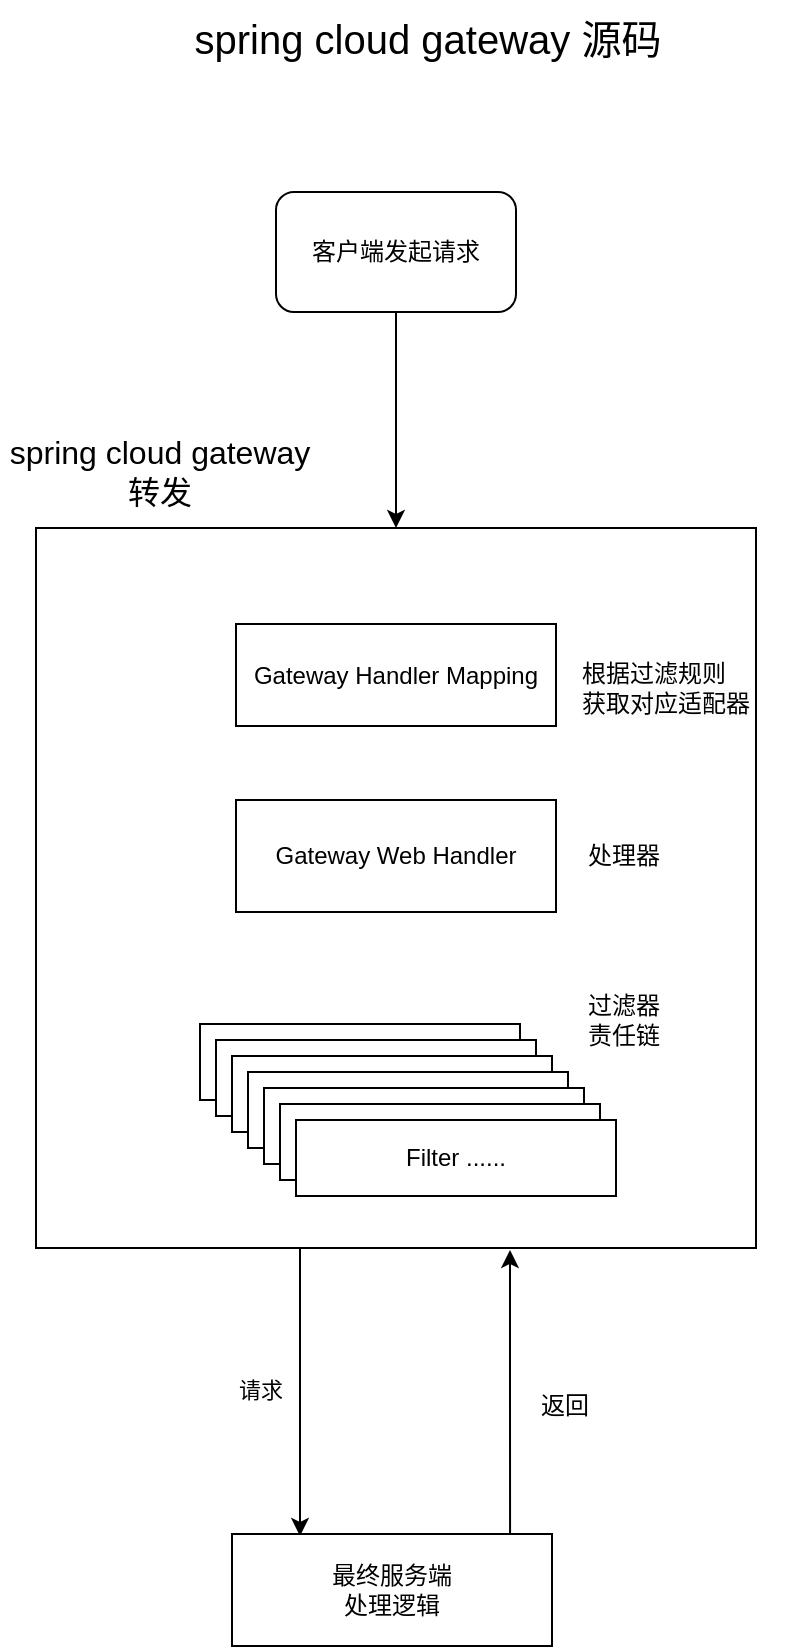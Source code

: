 <mxfile version="24.6.4" type="github">
  <diagram name="第 1 页" id="H3rkJcEj338JZq8r3_St">
    <mxGraphModel dx="954" dy="617" grid="1" gridSize="8" guides="1" tooltips="1" connect="1" arrows="1" fold="1" page="1" pageScale="1" pageWidth="827" pageHeight="1169" math="0" shadow="0">
      <root>
        <mxCell id="0" />
        <mxCell id="1" parent="0" />
        <mxCell id="rggu2RhGOUVgy3bwYuPT-10" value="" style="whiteSpace=wrap;html=1;aspect=fixed;" vertex="1" parent="1">
          <mxGeometry x="218" y="304" width="360" height="360" as="geometry" />
        </mxCell>
        <mxCell id="rggu2RhGOUVgy3bwYuPT-2" value="spring cloud gateway 源码" style="text;html=1;align=center;verticalAlign=middle;whiteSpace=wrap;rounded=0;fontSize=20;" vertex="1" parent="1">
          <mxGeometry x="235" y="40" width="358" height="38" as="geometry" />
        </mxCell>
        <mxCell id="rggu2RhGOUVgy3bwYuPT-8" style="edgeStyle=orthogonalEdgeStyle;rounded=0;orthogonalLoop=1;jettySize=auto;html=1;exitX=0.5;exitY=1;exitDx=0;exitDy=0;fontSize=12;" edge="1" parent="1" source="rggu2RhGOUVgy3bwYuPT-7" target="rggu2RhGOUVgy3bwYuPT-10">
          <mxGeometry relative="1" as="geometry">
            <mxPoint x="380" y="288" as="targetPoint" />
          </mxGeometry>
        </mxCell>
        <mxCell id="rggu2RhGOUVgy3bwYuPT-7" value="客户端发起请求" style="rounded=1;whiteSpace=wrap;html=1;" vertex="1" parent="1">
          <mxGeometry x="338" y="136" width="120" height="60" as="geometry" />
        </mxCell>
        <mxCell id="rggu2RhGOUVgy3bwYuPT-29" style="edgeStyle=orthogonalEdgeStyle;rounded=0;orthogonalLoop=1;jettySize=auto;html=1;exitX=0.5;exitY=1;exitDx=0;exitDy=0;" edge="1" parent="1">
          <mxGeometry relative="1" as="geometry">
            <mxPoint x="350" y="664" as="sourcePoint" />
            <mxPoint x="350" y="808" as="targetPoint" />
            <Array as="points">
              <mxPoint x="350" y="720" />
              <mxPoint x="350" y="720" />
            </Array>
          </mxGeometry>
        </mxCell>
        <mxCell id="rggu2RhGOUVgy3bwYuPT-34" value="请求" style="edgeLabel;html=1;align=center;verticalAlign=middle;resizable=0;points=[];" vertex="1" connectable="0" parent="rggu2RhGOUVgy3bwYuPT-29">
          <mxGeometry x="-0.25" y="1" relative="1" as="geometry">
            <mxPoint x="-21" y="17" as="offset" />
          </mxGeometry>
        </mxCell>
        <mxCell id="rggu2RhGOUVgy3bwYuPT-12" value="spring cloud gateway&lt;div style=&quot;font-size: 16px;&quot;&gt;转发&lt;/div&gt;" style="text;html=1;align=center;verticalAlign=middle;whiteSpace=wrap;rounded=0;fontSize=16;" vertex="1" parent="1">
          <mxGeometry x="200" y="256" width="160" height="40" as="geometry" />
        </mxCell>
        <mxCell id="rggu2RhGOUVgy3bwYuPT-13" value="Gateway Handler Mapping" style="rounded=0;whiteSpace=wrap;html=1;" vertex="1" parent="1">
          <mxGeometry x="318" y="352" width="160" height="51" as="geometry" />
        </mxCell>
        <mxCell id="rggu2RhGOUVgy3bwYuPT-14" value="&lt;div&gt;根据过滤规则&lt;/div&gt;&lt;span style=&quot;color: rgb(0, 0, 0); font-family: Helvetica; font-size: 12px; font-style: normal; font-variant-ligatures: normal; font-variant-caps: normal; font-weight: 400; letter-spacing: normal; orphans: 2; text-indent: 0px; text-transform: none; widows: 2; word-spacing: 0px; -webkit-text-stroke-width: 0px; white-space: normal; background-color: rgb(251, 251, 251); text-decoration-thickness: initial; text-decoration-style: initial; text-decoration-color: initial; float: none; display: inline !important;&quot;&gt;获取对应适配器&lt;/span&gt;" style="text;html=1;align=left;verticalAlign=middle;whiteSpace=wrap;rounded=0;" vertex="1" parent="1">
          <mxGeometry x="489" y="368" width="104" height="32" as="geometry" />
        </mxCell>
        <mxCell id="rggu2RhGOUVgy3bwYuPT-18" value="Gateway Web Handler" style="rounded=0;whiteSpace=wrap;html=1;" vertex="1" parent="1">
          <mxGeometry x="318" y="440" width="160" height="56" as="geometry" />
        </mxCell>
        <mxCell id="rggu2RhGOUVgy3bwYuPT-19" value="处理器" style="text;html=1;align=left;verticalAlign=middle;whiteSpace=wrap;rounded=0;" vertex="1" parent="1">
          <mxGeometry x="492" y="458" width="80" height="20" as="geometry" />
        </mxCell>
        <mxCell id="rggu2RhGOUVgy3bwYuPT-20" value="Filter ......" style="rounded=0;whiteSpace=wrap;html=1;" vertex="1" parent="1">
          <mxGeometry x="300" y="552" width="160" height="38" as="geometry" />
        </mxCell>
        <mxCell id="rggu2RhGOUVgy3bwYuPT-21" value="Filter ......" style="rounded=0;whiteSpace=wrap;html=1;" vertex="1" parent="1">
          <mxGeometry x="308" y="560" width="160" height="38" as="geometry" />
        </mxCell>
        <mxCell id="rggu2RhGOUVgy3bwYuPT-22" value="Filter ......" style="rounded=0;whiteSpace=wrap;html=1;" vertex="1" parent="1">
          <mxGeometry x="316" y="568" width="160" height="38" as="geometry" />
        </mxCell>
        <mxCell id="rggu2RhGOUVgy3bwYuPT-23" value="Filter ......" style="rounded=0;whiteSpace=wrap;html=1;" vertex="1" parent="1">
          <mxGeometry x="324" y="576" width="160" height="38" as="geometry" />
        </mxCell>
        <mxCell id="rggu2RhGOUVgy3bwYuPT-24" value="Filter ......" style="rounded=0;whiteSpace=wrap;html=1;" vertex="1" parent="1">
          <mxGeometry x="332" y="584" width="160" height="38" as="geometry" />
        </mxCell>
        <mxCell id="rggu2RhGOUVgy3bwYuPT-25" value="Filter ......" style="rounded=0;whiteSpace=wrap;html=1;" vertex="1" parent="1">
          <mxGeometry x="340" y="592" width="160" height="38" as="geometry" />
        </mxCell>
        <mxCell id="rggu2RhGOUVgy3bwYuPT-26" value="Filter ......" style="rounded=0;whiteSpace=wrap;html=1;" vertex="1" parent="1">
          <mxGeometry x="348" y="600" width="160" height="38" as="geometry" />
        </mxCell>
        <mxCell id="rggu2RhGOUVgy3bwYuPT-27" value="过滤器&lt;div&gt;责任链&lt;/div&gt;" style="text;html=1;align=left;verticalAlign=middle;whiteSpace=wrap;rounded=0;" vertex="1" parent="1">
          <mxGeometry x="492" y="532" width="56" height="36" as="geometry" />
        </mxCell>
        <mxCell id="rggu2RhGOUVgy3bwYuPT-28" value="最终服务端&lt;div&gt;处理逻辑&lt;/div&gt;" style="rounded=0;whiteSpace=wrap;html=1;" vertex="1" parent="1">
          <mxGeometry x="316" y="807" width="160" height="56" as="geometry" />
        </mxCell>
        <mxCell id="rggu2RhGOUVgy3bwYuPT-31" style="edgeStyle=orthogonalEdgeStyle;rounded=0;orthogonalLoop=1;jettySize=auto;html=1;exitX=0.869;exitY=0;exitDx=0;exitDy=0;exitPerimeter=0;" edge="1" parent="1" source="rggu2RhGOUVgy3bwYuPT-28">
          <mxGeometry relative="1" as="geometry">
            <mxPoint x="434" y="807" as="sourcePoint" />
            <mxPoint x="455" y="665" as="targetPoint" />
          </mxGeometry>
        </mxCell>
        <mxCell id="rggu2RhGOUVgy3bwYuPT-32" value="返回" style="text;html=1;align=center;verticalAlign=middle;resizable=0;points=[];autosize=1;strokeColor=none;fillColor=none;" vertex="1" parent="1">
          <mxGeometry x="458" y="727" width="48" height="32" as="geometry" />
        </mxCell>
      </root>
    </mxGraphModel>
  </diagram>
</mxfile>
